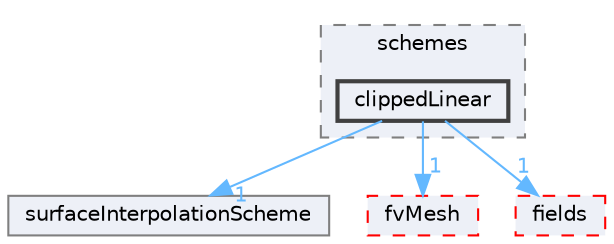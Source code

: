 digraph "src/finiteVolume/interpolation/surfaceInterpolation/schemes/clippedLinear"
{
 // LATEX_PDF_SIZE
  bgcolor="transparent";
  edge [fontname=Helvetica,fontsize=10,labelfontname=Helvetica,labelfontsize=10];
  node [fontname=Helvetica,fontsize=10,shape=box,height=0.2,width=0.4];
  compound=true
  subgraph clusterdir_deb7d71175aa940c147966c547ebcb7e {
    graph [ bgcolor="#edf0f7", pencolor="grey50", label="schemes", fontname=Helvetica,fontsize=10 style="filled,dashed", URL="dir_deb7d71175aa940c147966c547ebcb7e.html",tooltip=""]
  dir_7982a15e2c9f5f310067cd236557a108 [label="clippedLinear", fillcolor="#edf0f7", color="grey25", style="filled,bold", URL="dir_7982a15e2c9f5f310067cd236557a108.html",tooltip=""];
  }
  dir_19d3b1afd53ea5e65e1bc53b79dacb85 [label="surfaceInterpolationScheme", fillcolor="#edf0f7", color="grey50", style="filled", URL="dir_19d3b1afd53ea5e65e1bc53b79dacb85.html",tooltip=""];
  dir_c382fa095c9c33d8673c0dd60aaef275 [label="fvMesh", fillcolor="#edf0f7", color="red", style="filled,dashed", URL="dir_c382fa095c9c33d8673c0dd60aaef275.html",tooltip=""];
  dir_25ab4a83a983f7bb7a38b7f63bb141b7 [label="fields", fillcolor="#edf0f7", color="red", style="filled,dashed", URL="dir_25ab4a83a983f7bb7a38b7f63bb141b7.html",tooltip=""];
  dir_7982a15e2c9f5f310067cd236557a108->dir_19d3b1afd53ea5e65e1bc53b79dacb85 [headlabel="1", labeldistance=1.5 headhref="dir_000491_003849.html" href="dir_000491_003849.html" color="steelblue1" fontcolor="steelblue1"];
  dir_7982a15e2c9f5f310067cd236557a108->dir_25ab4a83a983f7bb7a38b7f63bb141b7 [headlabel="1", labeldistance=1.5 headhref="dir_000491_001332.html" href="dir_000491_001332.html" color="steelblue1" fontcolor="steelblue1"];
  dir_7982a15e2c9f5f310067cd236557a108->dir_c382fa095c9c33d8673c0dd60aaef275 [headlabel="1", labeldistance=1.5 headhref="dir_000491_001544.html" href="dir_000491_001544.html" color="steelblue1" fontcolor="steelblue1"];
}
